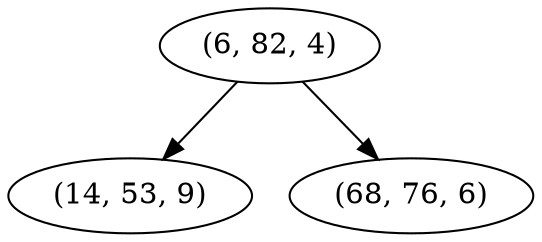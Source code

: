 digraph tree {
    "(6, 82, 4)";
    "(14, 53, 9)";
    "(68, 76, 6)";
    "(6, 82, 4)" -> "(14, 53, 9)";
    "(6, 82, 4)" -> "(68, 76, 6)";
}
